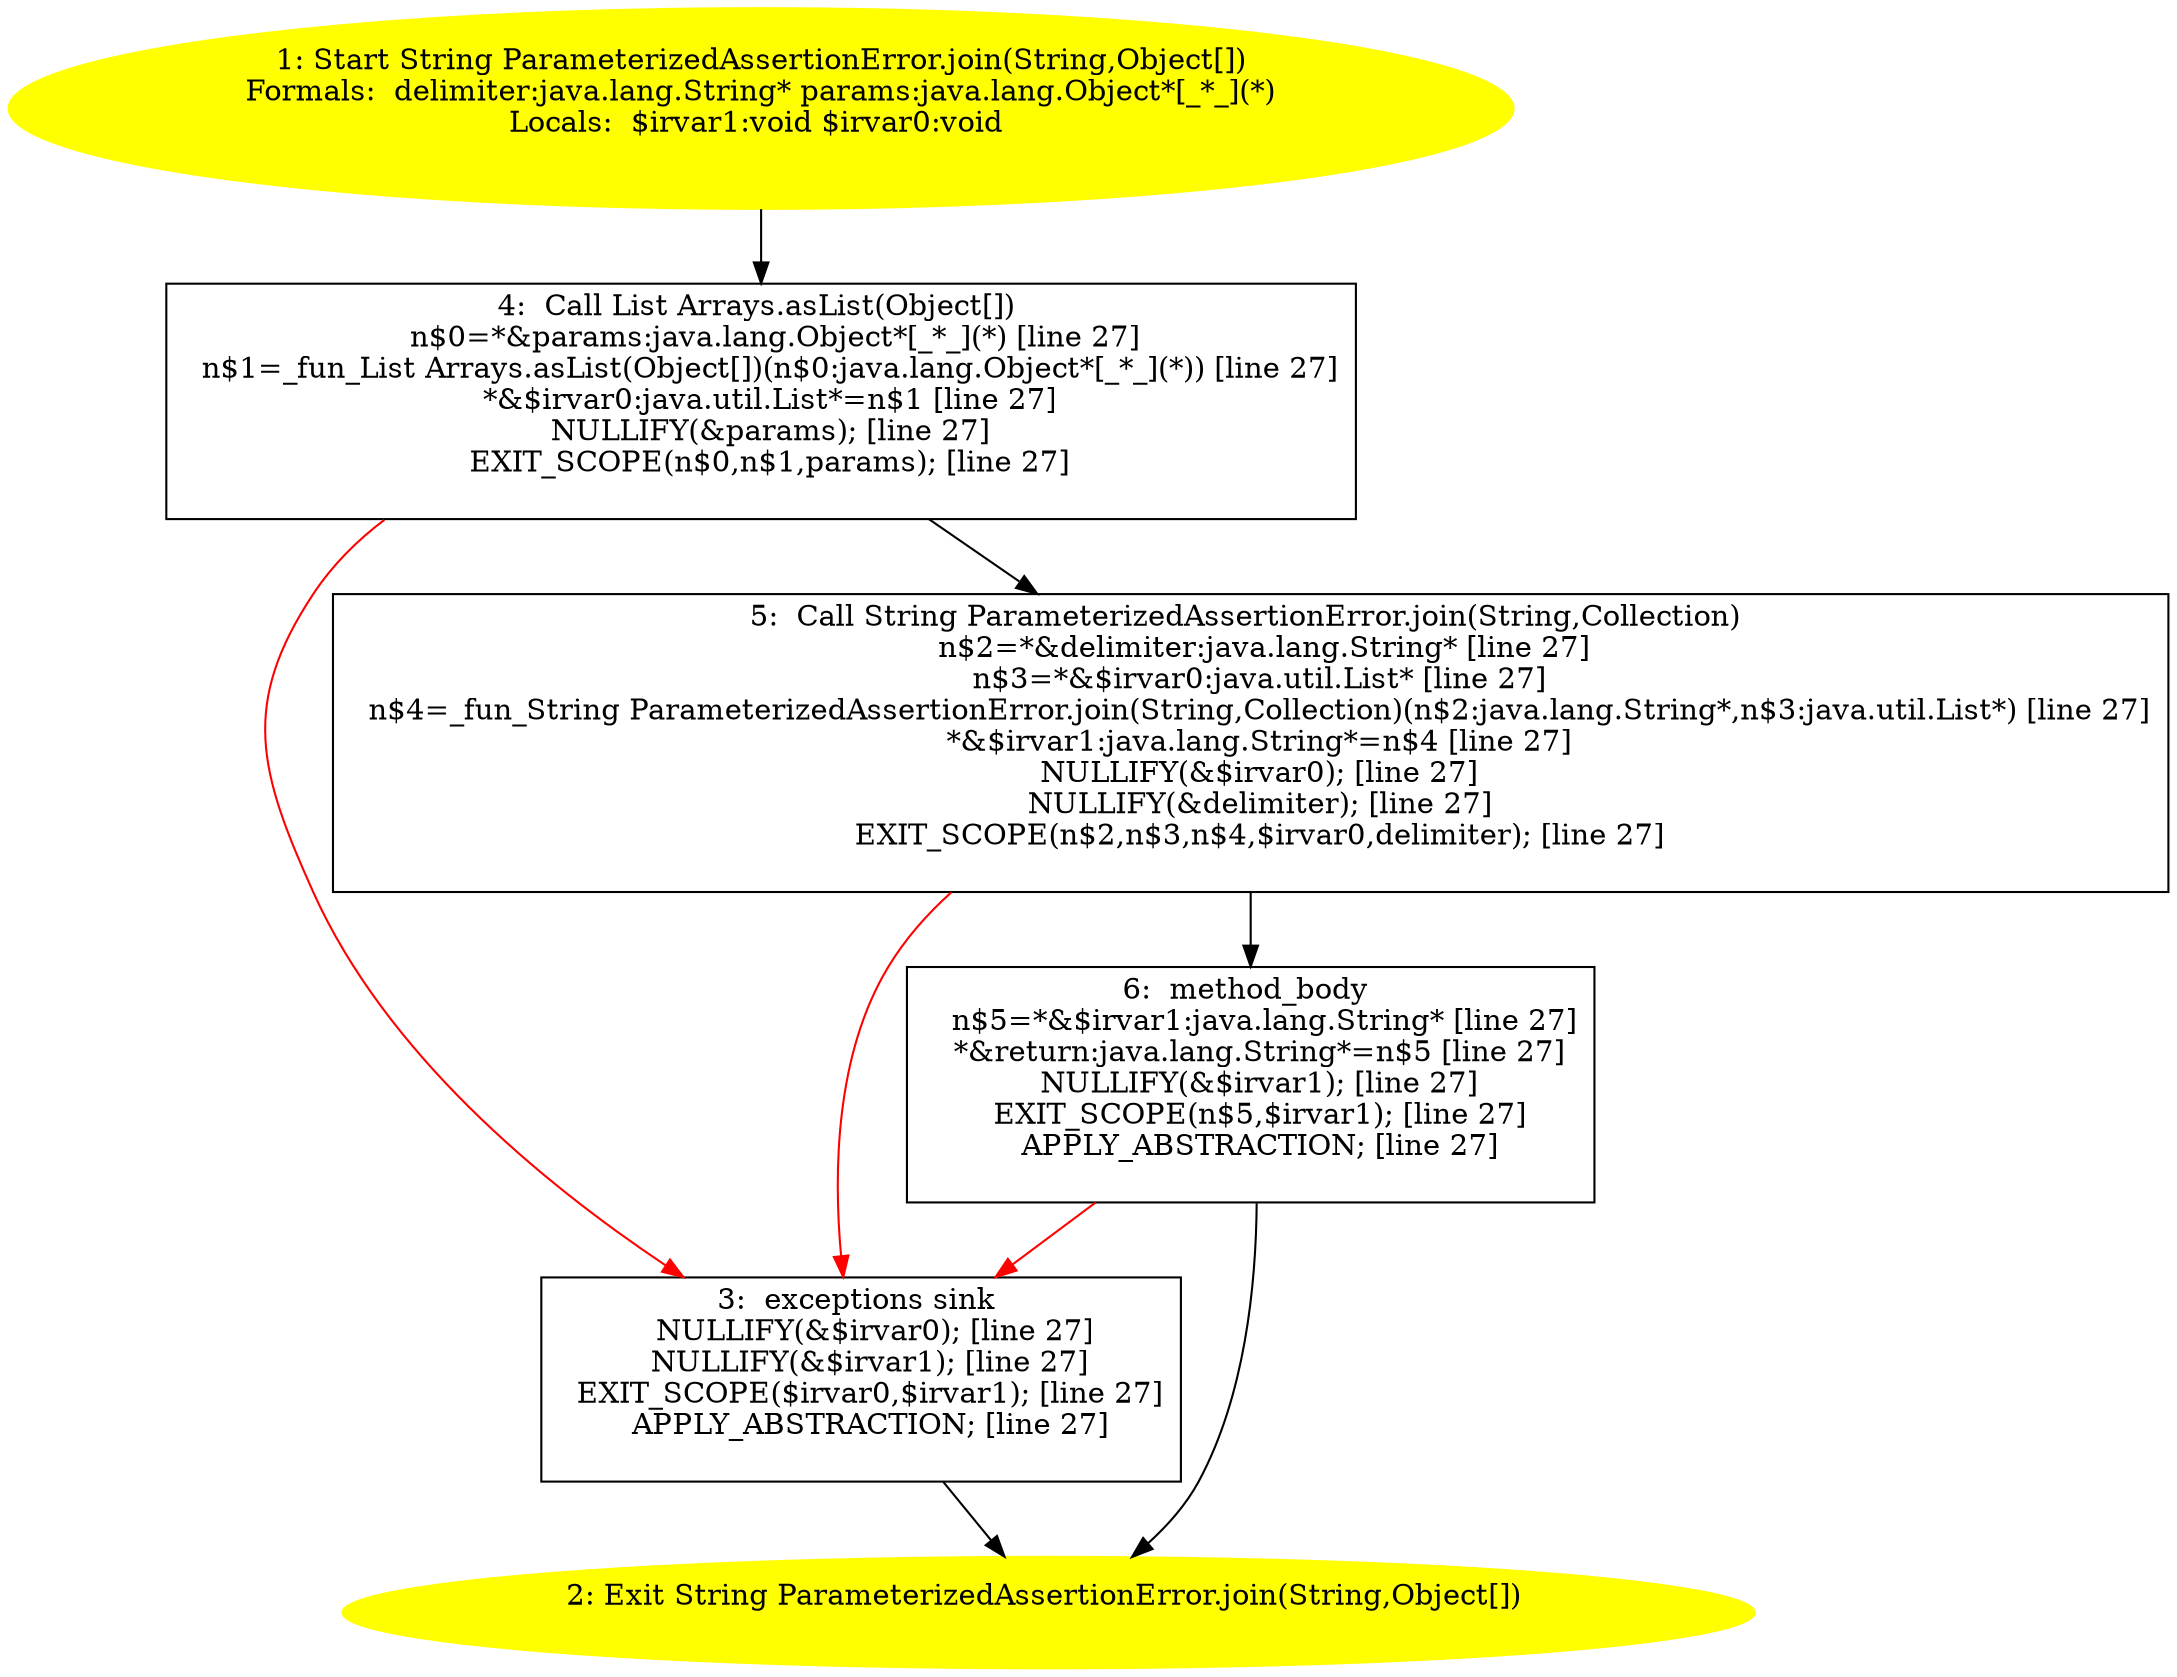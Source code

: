 /* @generated */
digraph cfg {
"org.junit.experimental.theories.internal.ParameterizedAssertionError.join(java.lang.String,java.lang.dcadccfab327b4cb7cfec68c421c6b44_1" [label="1: Start String ParameterizedAssertionError.join(String,Object[])\nFormals:  delimiter:java.lang.String* params:java.lang.Object*[_*_](*)\nLocals:  $irvar1:void $irvar0:void \n  " color=yellow style=filled]
	

	 "org.junit.experimental.theories.internal.ParameterizedAssertionError.join(java.lang.String,java.lang.dcadccfab327b4cb7cfec68c421c6b44_1" -> "org.junit.experimental.theories.internal.ParameterizedAssertionError.join(java.lang.String,java.lang.dcadccfab327b4cb7cfec68c421c6b44_4" ;
"org.junit.experimental.theories.internal.ParameterizedAssertionError.join(java.lang.String,java.lang.dcadccfab327b4cb7cfec68c421c6b44_2" [label="2: Exit String ParameterizedAssertionError.join(String,Object[]) \n  " color=yellow style=filled]
	

"org.junit.experimental.theories.internal.ParameterizedAssertionError.join(java.lang.String,java.lang.dcadccfab327b4cb7cfec68c421c6b44_3" [label="3:  exceptions sink \n   NULLIFY(&$irvar0); [line 27]\n  NULLIFY(&$irvar1); [line 27]\n  EXIT_SCOPE($irvar0,$irvar1); [line 27]\n  APPLY_ABSTRACTION; [line 27]\n " shape="box"]
	

	 "org.junit.experimental.theories.internal.ParameterizedAssertionError.join(java.lang.String,java.lang.dcadccfab327b4cb7cfec68c421c6b44_3" -> "org.junit.experimental.theories.internal.ParameterizedAssertionError.join(java.lang.String,java.lang.dcadccfab327b4cb7cfec68c421c6b44_2" ;
"org.junit.experimental.theories.internal.ParameterizedAssertionError.join(java.lang.String,java.lang.dcadccfab327b4cb7cfec68c421c6b44_4" [label="4:  Call List Arrays.asList(Object[]) \n   n$0=*&params:java.lang.Object*[_*_](*) [line 27]\n  n$1=_fun_List Arrays.asList(Object[])(n$0:java.lang.Object*[_*_](*)) [line 27]\n  *&$irvar0:java.util.List*=n$1 [line 27]\n  NULLIFY(&params); [line 27]\n  EXIT_SCOPE(n$0,n$1,params); [line 27]\n " shape="box"]
	

	 "org.junit.experimental.theories.internal.ParameterizedAssertionError.join(java.lang.String,java.lang.dcadccfab327b4cb7cfec68c421c6b44_4" -> "org.junit.experimental.theories.internal.ParameterizedAssertionError.join(java.lang.String,java.lang.dcadccfab327b4cb7cfec68c421c6b44_5" ;
	 "org.junit.experimental.theories.internal.ParameterizedAssertionError.join(java.lang.String,java.lang.dcadccfab327b4cb7cfec68c421c6b44_4" -> "org.junit.experimental.theories.internal.ParameterizedAssertionError.join(java.lang.String,java.lang.dcadccfab327b4cb7cfec68c421c6b44_3" [color="red" ];
"org.junit.experimental.theories.internal.ParameterizedAssertionError.join(java.lang.String,java.lang.dcadccfab327b4cb7cfec68c421c6b44_5" [label="5:  Call String ParameterizedAssertionError.join(String,Collection) \n   n$2=*&delimiter:java.lang.String* [line 27]\n  n$3=*&$irvar0:java.util.List* [line 27]\n  n$4=_fun_String ParameterizedAssertionError.join(String,Collection)(n$2:java.lang.String*,n$3:java.util.List*) [line 27]\n  *&$irvar1:java.lang.String*=n$4 [line 27]\n  NULLIFY(&$irvar0); [line 27]\n  NULLIFY(&delimiter); [line 27]\n  EXIT_SCOPE(n$2,n$3,n$4,$irvar0,delimiter); [line 27]\n " shape="box"]
	

	 "org.junit.experimental.theories.internal.ParameterizedAssertionError.join(java.lang.String,java.lang.dcadccfab327b4cb7cfec68c421c6b44_5" -> "org.junit.experimental.theories.internal.ParameterizedAssertionError.join(java.lang.String,java.lang.dcadccfab327b4cb7cfec68c421c6b44_6" ;
	 "org.junit.experimental.theories.internal.ParameterizedAssertionError.join(java.lang.String,java.lang.dcadccfab327b4cb7cfec68c421c6b44_5" -> "org.junit.experimental.theories.internal.ParameterizedAssertionError.join(java.lang.String,java.lang.dcadccfab327b4cb7cfec68c421c6b44_3" [color="red" ];
"org.junit.experimental.theories.internal.ParameterizedAssertionError.join(java.lang.String,java.lang.dcadccfab327b4cb7cfec68c421c6b44_6" [label="6:  method_body \n   n$5=*&$irvar1:java.lang.String* [line 27]\n  *&return:java.lang.String*=n$5 [line 27]\n  NULLIFY(&$irvar1); [line 27]\n  EXIT_SCOPE(n$5,$irvar1); [line 27]\n  APPLY_ABSTRACTION; [line 27]\n " shape="box"]
	

	 "org.junit.experimental.theories.internal.ParameterizedAssertionError.join(java.lang.String,java.lang.dcadccfab327b4cb7cfec68c421c6b44_6" -> "org.junit.experimental.theories.internal.ParameterizedAssertionError.join(java.lang.String,java.lang.dcadccfab327b4cb7cfec68c421c6b44_2" ;
	 "org.junit.experimental.theories.internal.ParameterizedAssertionError.join(java.lang.String,java.lang.dcadccfab327b4cb7cfec68c421c6b44_6" -> "org.junit.experimental.theories.internal.ParameterizedAssertionError.join(java.lang.String,java.lang.dcadccfab327b4cb7cfec68c421c6b44_3" [color="red" ];
}
